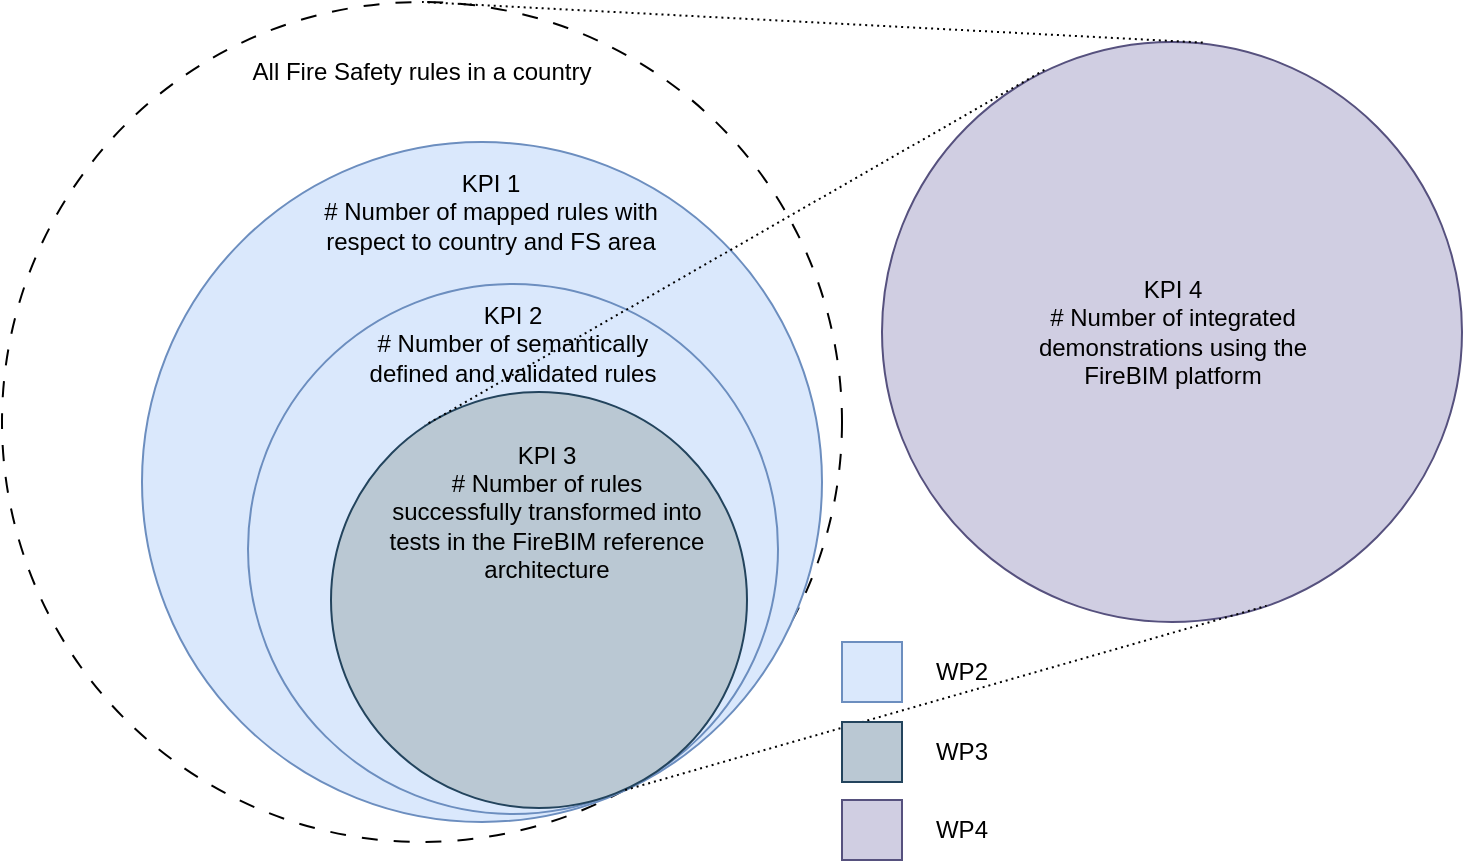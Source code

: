<mxfile version="24.7.16">
  <diagram name="Page-1" id="g4V48JfugV8F88MqyZwD">
    <mxGraphModel dx="1050" dy="593" grid="1" gridSize="10" guides="1" tooltips="1" connect="1" arrows="1" fold="1" page="1" pageScale="1" pageWidth="850" pageHeight="1100" math="0" shadow="0">
      <root>
        <mxCell id="0" />
        <mxCell id="1" parent="0" />
        <mxCell id="W9p6ML76kCNrYZ5K9d0y-1" value="" style="ellipse;whiteSpace=wrap;html=1;aspect=fixed;dashed=1;dashPattern=8 8;" parent="1" vertex="1">
          <mxGeometry x="140" y="90" width="420" height="420" as="geometry" />
        </mxCell>
        <mxCell id="W9p6ML76kCNrYZ5K9d0y-2" value="All Fire Safety rules in a country" style="text;html=1;align=center;verticalAlign=middle;whiteSpace=wrap;rounded=0;" parent="1" vertex="1">
          <mxGeometry x="245" y="110" width="210" height="30" as="geometry" />
        </mxCell>
        <mxCell id="W9p6ML76kCNrYZ5K9d0y-3" value="" style="ellipse;whiteSpace=wrap;html=1;aspect=fixed;fillColor=#dae8fc;strokeColor=#6c8ebf;" parent="1" vertex="1">
          <mxGeometry x="210" y="160" width="340" height="340" as="geometry" />
        </mxCell>
        <mxCell id="W9p6ML76kCNrYZ5K9d0y-4" value="KPI 1&lt;br&gt;# Number of mapped rules with respect to country and FS area" style="text;html=1;align=center;verticalAlign=middle;whiteSpace=wrap;rounded=0;" parent="1" vertex="1">
          <mxGeometry x="297.5" y="180" width="172.5" height="30" as="geometry" />
        </mxCell>
        <mxCell id="W9p6ML76kCNrYZ5K9d0y-5" value="" style="ellipse;whiteSpace=wrap;html=1;aspect=fixed;fillColor=#dae8fc;strokeColor=#6c8ebf;" parent="1" vertex="1">
          <mxGeometry x="263" y="231" width="265" height="265" as="geometry" />
        </mxCell>
        <mxCell id="W9p6ML76kCNrYZ5K9d0y-6" value="KPI 2&lt;br&gt;# Number of semantically defined and validated rules" style="text;html=1;align=center;verticalAlign=middle;whiteSpace=wrap;rounded=0;" parent="1" vertex="1">
          <mxGeometry x="313" y="246" width="165" height="30" as="geometry" />
        </mxCell>
        <mxCell id="W9p6ML76kCNrYZ5K9d0y-7" value="" style="ellipse;whiteSpace=wrap;html=1;aspect=fixed;fillColor=#bac8d3;strokeColor=#23445d;" parent="1" vertex="1">
          <mxGeometry x="304.5" y="285" width="208" height="208" as="geometry" />
        </mxCell>
        <mxCell id="W9p6ML76kCNrYZ5K9d0y-8" value="KPI 3&lt;br&gt;# Number of rules successfully transformed into tests in the FireBIM&amp;nbsp;reference architecture" style="text;html=1;align=center;verticalAlign=middle;whiteSpace=wrap;rounded=0;" parent="1" vertex="1">
          <mxGeometry x="330" y="330" width="165" height="30" as="geometry" />
        </mxCell>
        <mxCell id="W9p6ML76kCNrYZ5K9d0y-12" value="" style="ellipse;whiteSpace=wrap;html=1;aspect=fixed;fillColor=#d0cee2;strokeColor=#56517e;" parent="1" vertex="1">
          <mxGeometry x="580" y="110" width="290" height="290" as="geometry" />
        </mxCell>
        <mxCell id="W9p6ML76kCNrYZ5K9d0y-13" value="" style="endArrow=none;html=1;rounded=0;entryX=0.226;entryY=0.08;entryDx=0;entryDy=0;exitX=0.28;exitY=0.048;exitDx=0;exitDy=0;entryPerimeter=0;exitPerimeter=0;strokeWidth=1;dashed=1;strokeColor=default;dashPattern=1 2;" parent="1" source="W9p6ML76kCNrYZ5K9d0y-12" target="W9p6ML76kCNrYZ5K9d0y-7" edge="1">
          <mxGeometry width="50" height="50" relative="1" as="geometry">
            <mxPoint x="400" y="330" as="sourcePoint" />
            <mxPoint x="450" y="280" as="targetPoint" />
          </mxGeometry>
        </mxCell>
        <mxCell id="W9p6ML76kCNrYZ5K9d0y-14" value="" style="endArrow=none;html=1;rounded=0;exitX=0.707;exitY=0.957;exitDx=0;exitDy=0;exitPerimeter=0;entryX=0.663;entryY=0.972;entryDx=0;entryDy=0;entryPerimeter=0;strokeWidth=1;dashed=1;strokeColor=default;dashPattern=1 2;" parent="1" source="W9p6ML76kCNrYZ5K9d0y-7" target="W9p6ML76kCNrYZ5K9d0y-12" edge="1">
          <mxGeometry width="50" height="50" relative="1" as="geometry">
            <mxPoint x="400" y="330" as="sourcePoint" />
            <mxPoint x="450" y="280" as="targetPoint" />
          </mxGeometry>
        </mxCell>
        <mxCell id="W9p6ML76kCNrYZ5K9d0y-9" value="" style="rounded=0;whiteSpace=wrap;html=1;fillColor=#dae8fc;strokeColor=#6c8ebf;" parent="1" vertex="1">
          <mxGeometry x="560" y="410" width="30" height="30" as="geometry" />
        </mxCell>
        <mxCell id="W9p6ML76kCNrYZ5K9d0y-10" value="" style="rounded=0;whiteSpace=wrap;html=1;fillColor=#bac8d3;strokeColor=#23445d;" parent="1" vertex="1">
          <mxGeometry x="560" y="450" width="30" height="30" as="geometry" />
        </mxCell>
        <mxCell id="W9p6ML76kCNrYZ5K9d0y-11" value="" style="rounded=0;whiteSpace=wrap;html=1;fillColor=#d0cee2;strokeColor=#56517e;" parent="1" vertex="1">
          <mxGeometry x="560" y="489" width="30" height="30" as="geometry" />
        </mxCell>
        <mxCell id="W9p6ML76kCNrYZ5K9d0y-15" value="KPI 4&lt;br&gt;# Number of integrated demonstrations using the FireBIM platform" style="text;html=1;align=center;verticalAlign=middle;whiteSpace=wrap;rounded=0;" parent="1" vertex="1">
          <mxGeometry x="642.5" y="240" width="165" height="30" as="geometry" />
        </mxCell>
        <mxCell id="W9p6ML76kCNrYZ5K9d0y-17" value="WP2" style="text;html=1;align=center;verticalAlign=middle;whiteSpace=wrap;rounded=0;" parent="1" vertex="1">
          <mxGeometry x="590" y="410" width="60" height="30" as="geometry" />
        </mxCell>
        <mxCell id="W9p6ML76kCNrYZ5K9d0y-18" value="WP3" style="text;html=1;align=center;verticalAlign=middle;whiteSpace=wrap;rounded=0;" parent="1" vertex="1">
          <mxGeometry x="590" y="450" width="60" height="30" as="geometry" />
        </mxCell>
        <mxCell id="W9p6ML76kCNrYZ5K9d0y-19" value="WP4" style="text;html=1;align=center;verticalAlign=middle;whiteSpace=wrap;rounded=0;" parent="1" vertex="1">
          <mxGeometry x="590" y="489" width="60" height="30" as="geometry" />
        </mxCell>
        <mxCell id="W9p6ML76kCNrYZ5K9d0y-20" value="" style="endArrow=none;html=1;rounded=0;entryX=0.5;entryY=0;entryDx=0;entryDy=0;strokeWidth=1;exitX=0.553;exitY=0.001;exitDx=0;exitDy=0;exitPerimeter=0;dashed=1;strokeColor=default;dashPattern=1 2;" parent="1" source="W9p6ML76kCNrYZ5K9d0y-12" target="W9p6ML76kCNrYZ5K9d0y-1" edge="1">
          <mxGeometry width="50" height="50" relative="1" as="geometry">
            <mxPoint x="730" y="107" as="sourcePoint" />
            <mxPoint x="362" y="312" as="targetPoint" />
          </mxGeometry>
        </mxCell>
      </root>
    </mxGraphModel>
  </diagram>
</mxfile>
